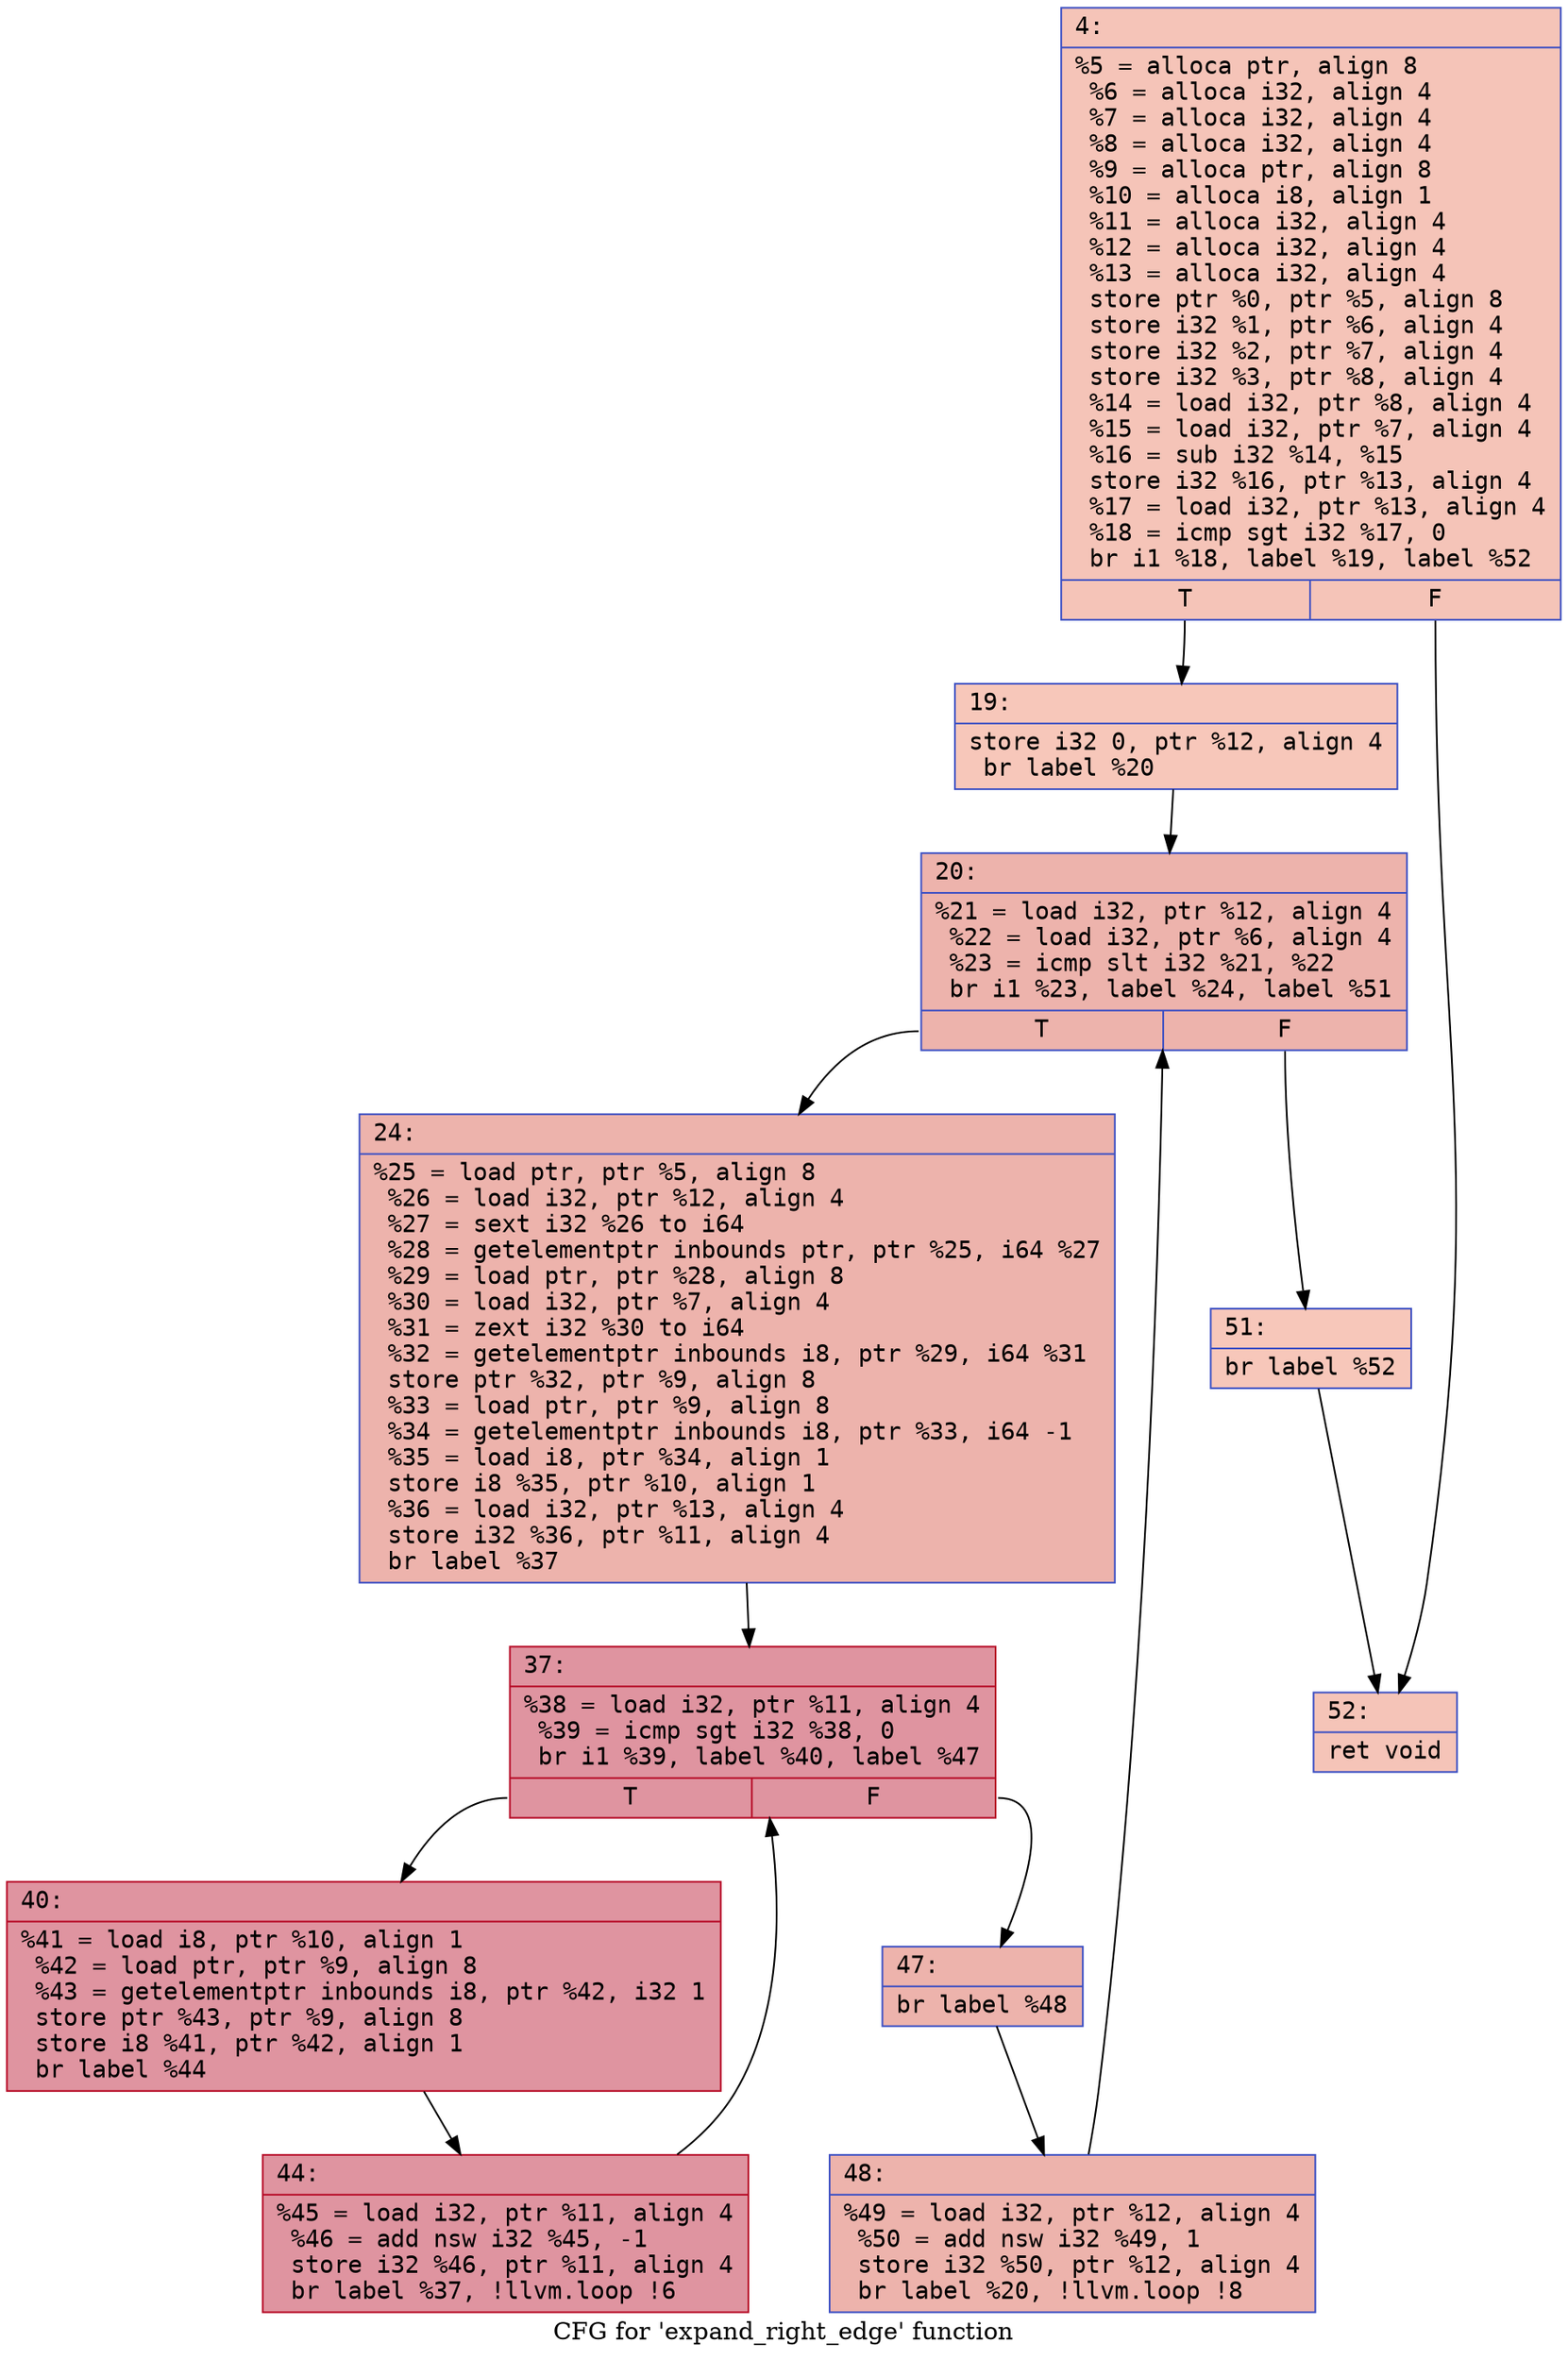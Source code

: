 digraph "CFG for 'expand_right_edge' function" {
	label="CFG for 'expand_right_edge' function";

	Node0x600003967e30 [shape=record,color="#3d50c3ff", style=filled, fillcolor="#e97a5f70" fontname="Courier",label="{4:\l|  %5 = alloca ptr, align 8\l  %6 = alloca i32, align 4\l  %7 = alloca i32, align 4\l  %8 = alloca i32, align 4\l  %9 = alloca ptr, align 8\l  %10 = alloca i8, align 1\l  %11 = alloca i32, align 4\l  %12 = alloca i32, align 4\l  %13 = alloca i32, align 4\l  store ptr %0, ptr %5, align 8\l  store i32 %1, ptr %6, align 4\l  store i32 %2, ptr %7, align 4\l  store i32 %3, ptr %8, align 4\l  %14 = load i32, ptr %8, align 4\l  %15 = load i32, ptr %7, align 4\l  %16 = sub i32 %14, %15\l  store i32 %16, ptr %13, align 4\l  %17 = load i32, ptr %13, align 4\l  %18 = icmp sgt i32 %17, 0\l  br i1 %18, label %19, label %52\l|{<s0>T|<s1>F}}"];
	Node0x600003967e30:s0 -> Node0x600003967e80[tooltip="4 -> 19\nProbability 62.50%" ];
	Node0x600003967e30:s1 -> Node0x600003960190[tooltip="4 -> 52\nProbability 37.50%" ];
	Node0x600003967e80 [shape=record,color="#3d50c3ff", style=filled, fillcolor="#ec7f6370" fontname="Courier",label="{19:\l|  store i32 0, ptr %12, align 4\l  br label %20\l}"];
	Node0x600003967e80 -> Node0x600003967ed0[tooltip="19 -> 20\nProbability 100.00%" ];
	Node0x600003967ed0 [shape=record,color="#3d50c3ff", style=filled, fillcolor="#d6524470" fontname="Courier",label="{20:\l|  %21 = load i32, ptr %12, align 4\l  %22 = load i32, ptr %6, align 4\l  %23 = icmp slt i32 %21, %22\l  br i1 %23, label %24, label %51\l|{<s0>T|<s1>F}}"];
	Node0x600003967ed0:s0 -> Node0x600003967f20[tooltip="20 -> 24\nProbability 96.88%" ];
	Node0x600003967ed0:s1 -> Node0x600003960140[tooltip="20 -> 51\nProbability 3.12%" ];
	Node0x600003967f20 [shape=record,color="#3d50c3ff", style=filled, fillcolor="#d6524470" fontname="Courier",label="{24:\l|  %25 = load ptr, ptr %5, align 8\l  %26 = load i32, ptr %12, align 4\l  %27 = sext i32 %26 to i64\l  %28 = getelementptr inbounds ptr, ptr %25, i64 %27\l  %29 = load ptr, ptr %28, align 8\l  %30 = load i32, ptr %7, align 4\l  %31 = zext i32 %30 to i64\l  %32 = getelementptr inbounds i8, ptr %29, i64 %31\l  store ptr %32, ptr %9, align 8\l  %33 = load ptr, ptr %9, align 8\l  %34 = getelementptr inbounds i8, ptr %33, i64 -1\l  %35 = load i8, ptr %34, align 1\l  store i8 %35, ptr %10, align 1\l  %36 = load i32, ptr %13, align 4\l  store i32 %36, ptr %11, align 4\l  br label %37\l}"];
	Node0x600003967f20 -> Node0x600003967f70[tooltip="24 -> 37\nProbability 100.00%" ];
	Node0x600003967f70 [shape=record,color="#b70d28ff", style=filled, fillcolor="#b70d2870" fontname="Courier",label="{37:\l|  %38 = load i32, ptr %11, align 4\l  %39 = icmp sgt i32 %38, 0\l  br i1 %39, label %40, label %47\l|{<s0>T|<s1>F}}"];
	Node0x600003967f70:s0 -> Node0x600003960000[tooltip="37 -> 40\nProbability 96.88%" ];
	Node0x600003967f70:s1 -> Node0x6000039600a0[tooltip="37 -> 47\nProbability 3.12%" ];
	Node0x600003960000 [shape=record,color="#b70d28ff", style=filled, fillcolor="#b70d2870" fontname="Courier",label="{40:\l|  %41 = load i8, ptr %10, align 1\l  %42 = load ptr, ptr %9, align 8\l  %43 = getelementptr inbounds i8, ptr %42, i32 1\l  store ptr %43, ptr %9, align 8\l  store i8 %41, ptr %42, align 1\l  br label %44\l}"];
	Node0x600003960000 -> Node0x600003960050[tooltip="40 -> 44\nProbability 100.00%" ];
	Node0x600003960050 [shape=record,color="#b70d28ff", style=filled, fillcolor="#b70d2870" fontname="Courier",label="{44:\l|  %45 = load i32, ptr %11, align 4\l  %46 = add nsw i32 %45, -1\l  store i32 %46, ptr %11, align 4\l  br label %37, !llvm.loop !6\l}"];
	Node0x600003960050 -> Node0x600003967f70[tooltip="44 -> 37\nProbability 100.00%" ];
	Node0x6000039600a0 [shape=record,color="#3d50c3ff", style=filled, fillcolor="#d6524470" fontname="Courier",label="{47:\l|  br label %48\l}"];
	Node0x6000039600a0 -> Node0x6000039600f0[tooltip="47 -> 48\nProbability 100.00%" ];
	Node0x6000039600f0 [shape=record,color="#3d50c3ff", style=filled, fillcolor="#d6524470" fontname="Courier",label="{48:\l|  %49 = load i32, ptr %12, align 4\l  %50 = add nsw i32 %49, 1\l  store i32 %50, ptr %12, align 4\l  br label %20, !llvm.loop !8\l}"];
	Node0x6000039600f0 -> Node0x600003967ed0[tooltip="48 -> 20\nProbability 100.00%" ];
	Node0x600003960140 [shape=record,color="#3d50c3ff", style=filled, fillcolor="#ec7f6370" fontname="Courier",label="{51:\l|  br label %52\l}"];
	Node0x600003960140 -> Node0x600003960190[tooltip="51 -> 52\nProbability 100.00%" ];
	Node0x600003960190 [shape=record,color="#3d50c3ff", style=filled, fillcolor="#e97a5f70" fontname="Courier",label="{52:\l|  ret void\l}"];
}

